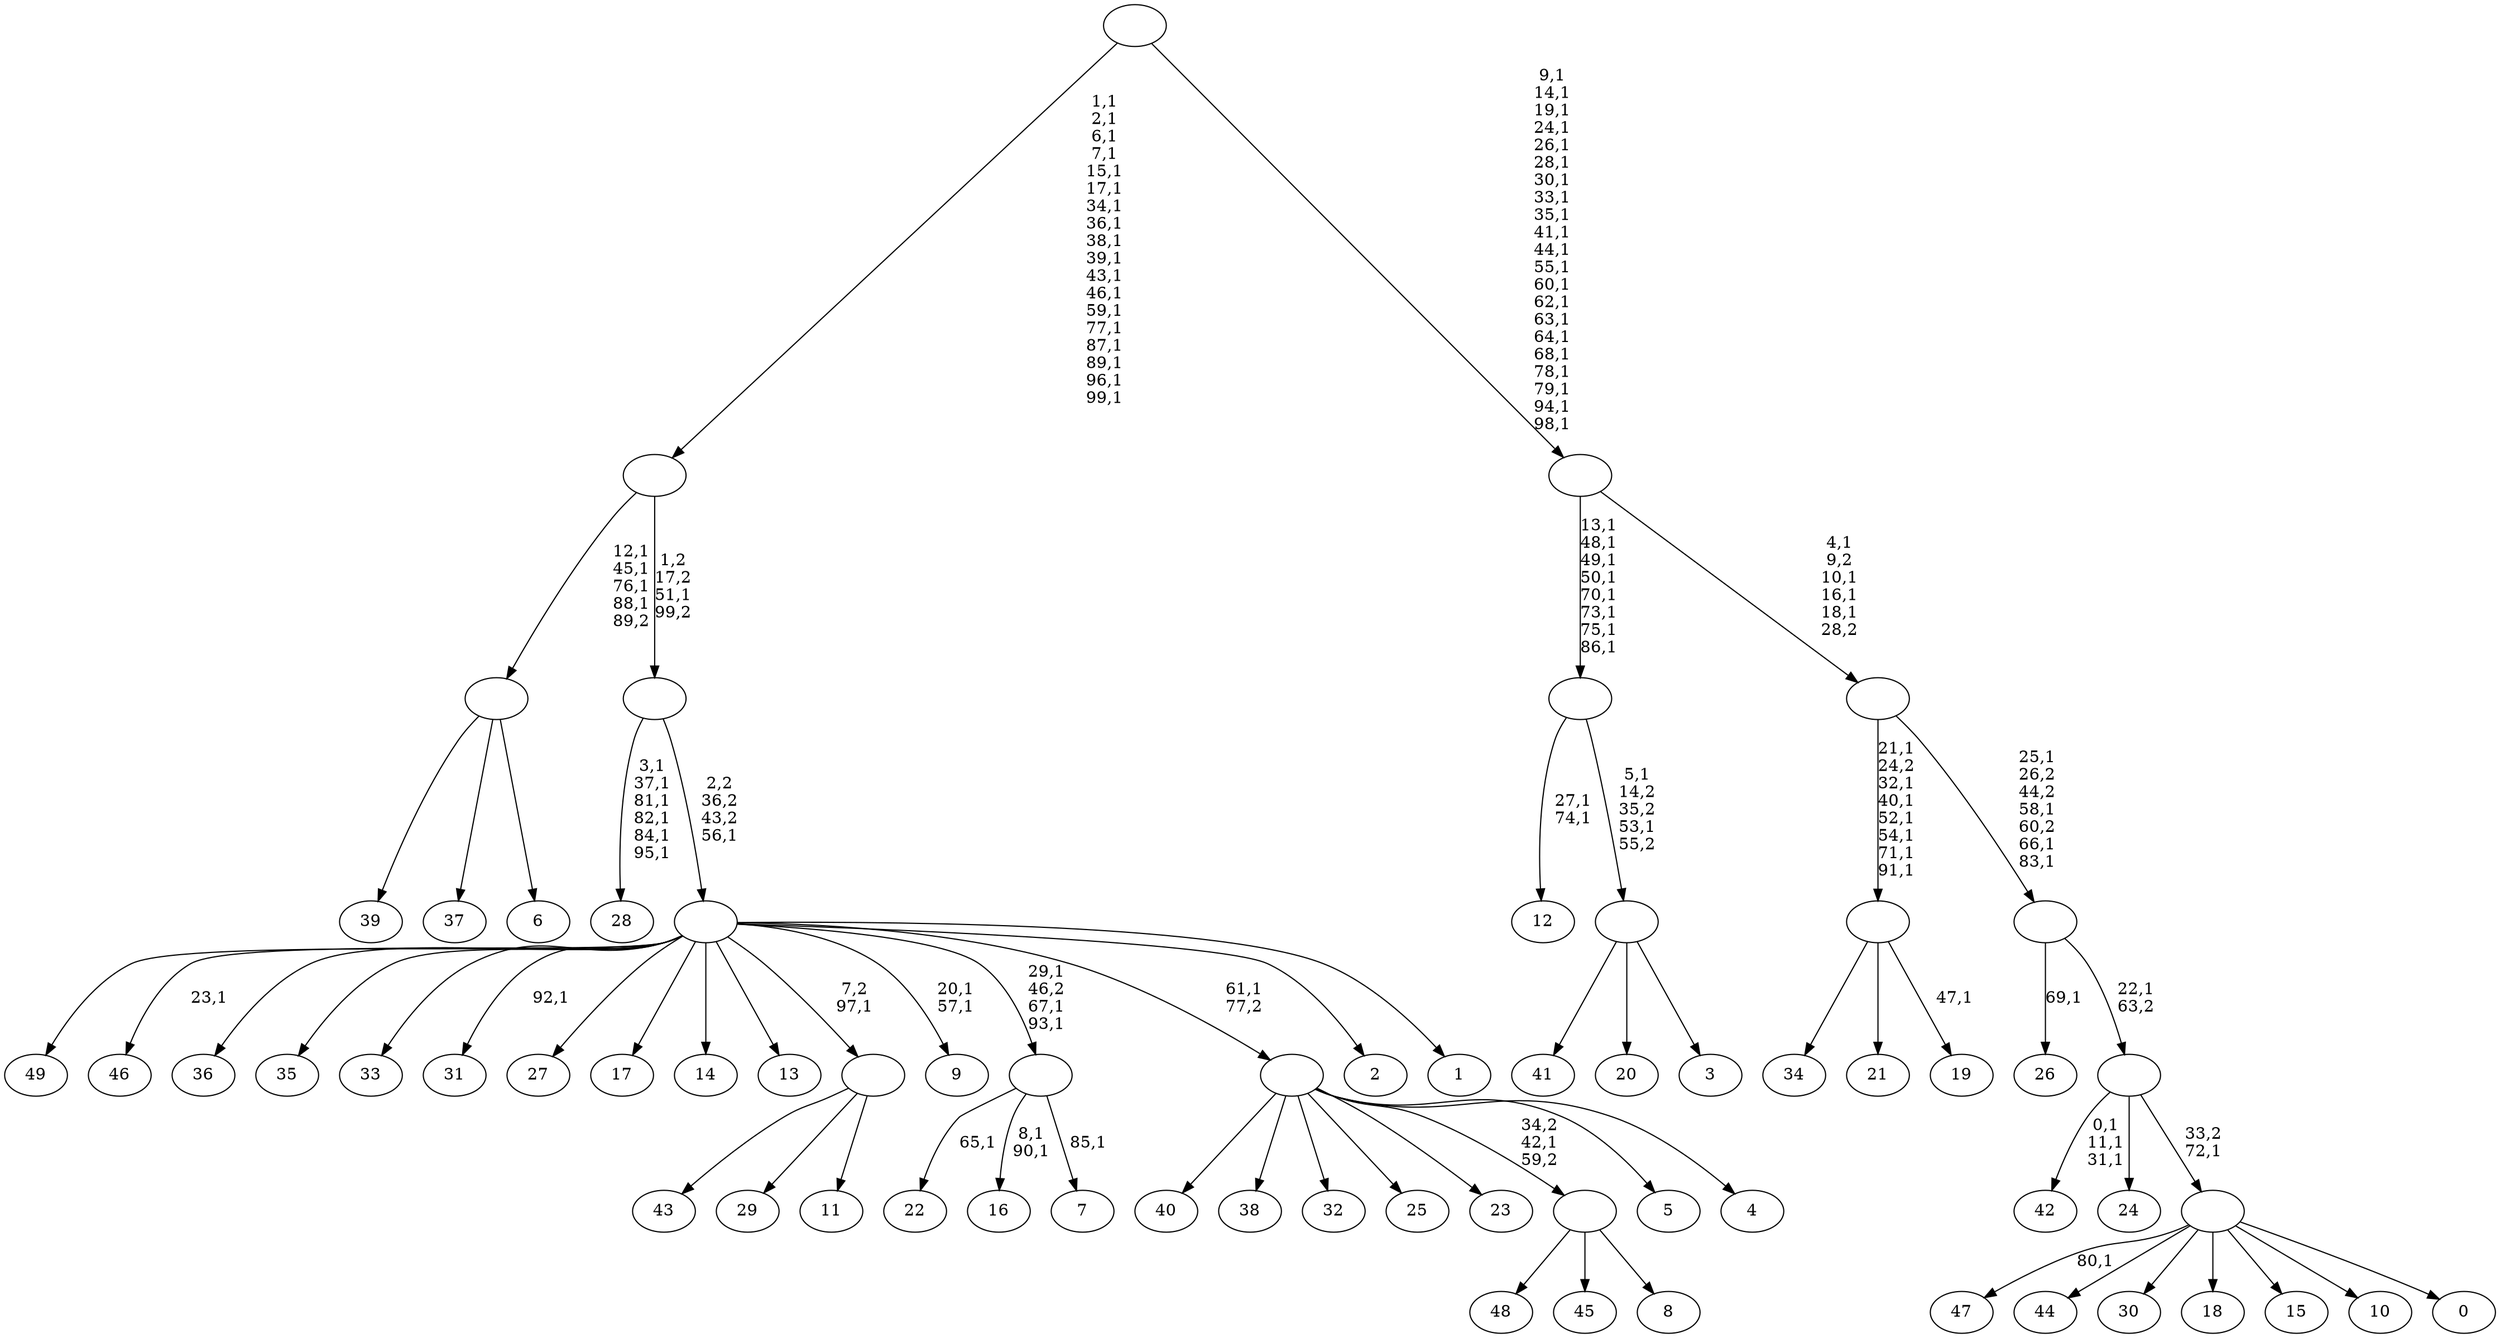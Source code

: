 digraph T {
	150 [label="49"]
	149 [label="48"]
	148 [label="47"]
	146 [label="46"]
	144 [label="45"]
	143 [label="44"]
	142 [label="43"]
	141 [label="42"]
	137 [label="41"]
	136 [label="40"]
	135 [label="39"]
	134 [label="38"]
	133 [label="37"]
	132 [label="36"]
	131 [label="35"]
	130 [label="34"]
	129 [label="33"]
	128 [label="32"]
	127 [label="31"]
	125 [label="30"]
	124 [label="29"]
	123 [label="28"]
	116 [label="27"]
	115 [label="26"]
	113 [label="25"]
	112 [label="24"]
	111 [label="23"]
	110 [label="22"]
	108 [label="21"]
	107 [label="20"]
	106 [label="19"]
	104 [label=""]
	97 [label="18"]
	96 [label="17"]
	95 [label="16"]
	92 [label="15"]
	91 [label="14"]
	90 [label="13"]
	89 [label="12"]
	86 [label="11"]
	85 [label=""]
	84 [label="10"]
	83 [label="9"]
	80 [label="8"]
	79 [label=""]
	78 [label="7"]
	76 [label=""]
	73 [label="6"]
	72 [label=""]
	68 [label="5"]
	67 [label="4"]
	66 [label=""]
	65 [label="3"]
	64 [label=""]
	62 [label=""]
	54 [label="2"]
	53 [label="1"]
	52 [label=""]
	51 [label=""]
	50 [label=""]
	32 [label="0"]
	31 [label=""]
	30 [label=""]
	29 [label=""]
	25 [label=""]
	21 [label=""]
	0 [label=""]
	104 -> 106 [label="47,1"]
	104 -> 130 [label=""]
	104 -> 108 [label=""]
	85 -> 142 [label=""]
	85 -> 124 [label=""]
	85 -> 86 [label=""]
	79 -> 149 [label=""]
	79 -> 144 [label=""]
	79 -> 80 [label=""]
	76 -> 78 [label="85,1"]
	76 -> 95 [label="8,1\n90,1"]
	76 -> 110 [label="65,1"]
	72 -> 135 [label=""]
	72 -> 133 [label=""]
	72 -> 73 [label=""]
	66 -> 136 [label=""]
	66 -> 134 [label=""]
	66 -> 128 [label=""]
	66 -> 113 [label=""]
	66 -> 111 [label=""]
	66 -> 79 [label="34,2\n42,1\n59,2"]
	66 -> 68 [label=""]
	66 -> 67 [label=""]
	64 -> 137 [label=""]
	64 -> 107 [label=""]
	64 -> 65 [label=""]
	62 -> 64 [label="5,1\n14,2\n35,2\n53,1\n55,2"]
	62 -> 89 [label="27,1\n74,1"]
	52 -> 76 [label="29,1\n46,2\n67,1\n93,1"]
	52 -> 83 [label="20,1\n57,1"]
	52 -> 127 [label="92,1"]
	52 -> 146 [label="23,1"]
	52 -> 150 [label=""]
	52 -> 132 [label=""]
	52 -> 131 [label=""]
	52 -> 129 [label=""]
	52 -> 116 [label=""]
	52 -> 96 [label=""]
	52 -> 91 [label=""]
	52 -> 90 [label=""]
	52 -> 85 [label="7,2\n97,1"]
	52 -> 66 [label="61,1\n77,2"]
	52 -> 54 [label=""]
	52 -> 53 [label=""]
	51 -> 123 [label="3,1\n37,1\n81,1\n82,1\n84,1\n95,1"]
	51 -> 52 [label="2,2\n36,2\n43,2\n56,1"]
	50 -> 72 [label="12,1\n45,1\n76,1\n88,1\n89,2"]
	50 -> 51 [label="1,2\n17,2\n51,1\n99,2"]
	31 -> 148 [label="80,1"]
	31 -> 143 [label=""]
	31 -> 125 [label=""]
	31 -> 97 [label=""]
	31 -> 92 [label=""]
	31 -> 84 [label=""]
	31 -> 32 [label=""]
	30 -> 141 [label="0,1\n11,1\n31,1"]
	30 -> 112 [label=""]
	30 -> 31 [label="33,2\n72,1"]
	29 -> 115 [label="69,1"]
	29 -> 30 [label="22,1\n63,2"]
	25 -> 29 [label="25,1\n26,2\n44,2\n58,1\n60,2\n66,1\n83,1"]
	25 -> 104 [label="21,1\n24,2\n32,1\n40,1\n52,1\n54,1\n71,1\n91,1"]
	21 -> 25 [label="4,1\n9,2\n10,1\n16,1\n18,1\n28,2"]
	21 -> 62 [label="13,1\n48,1\n49,1\n50,1\n70,1\n73,1\n75,1\n86,1"]
	0 -> 21 [label="9,1\n14,1\n19,1\n24,1\n26,1\n28,1\n30,1\n33,1\n35,1\n41,1\n44,1\n55,1\n60,1\n62,1\n63,1\n64,1\n68,1\n78,1\n79,1\n94,1\n98,1"]
	0 -> 50 [label="1,1\n2,1\n6,1\n7,1\n15,1\n17,1\n34,1\n36,1\n38,1\n39,1\n43,1\n46,1\n59,1\n77,1\n87,1\n89,1\n96,1\n99,1"]
}
